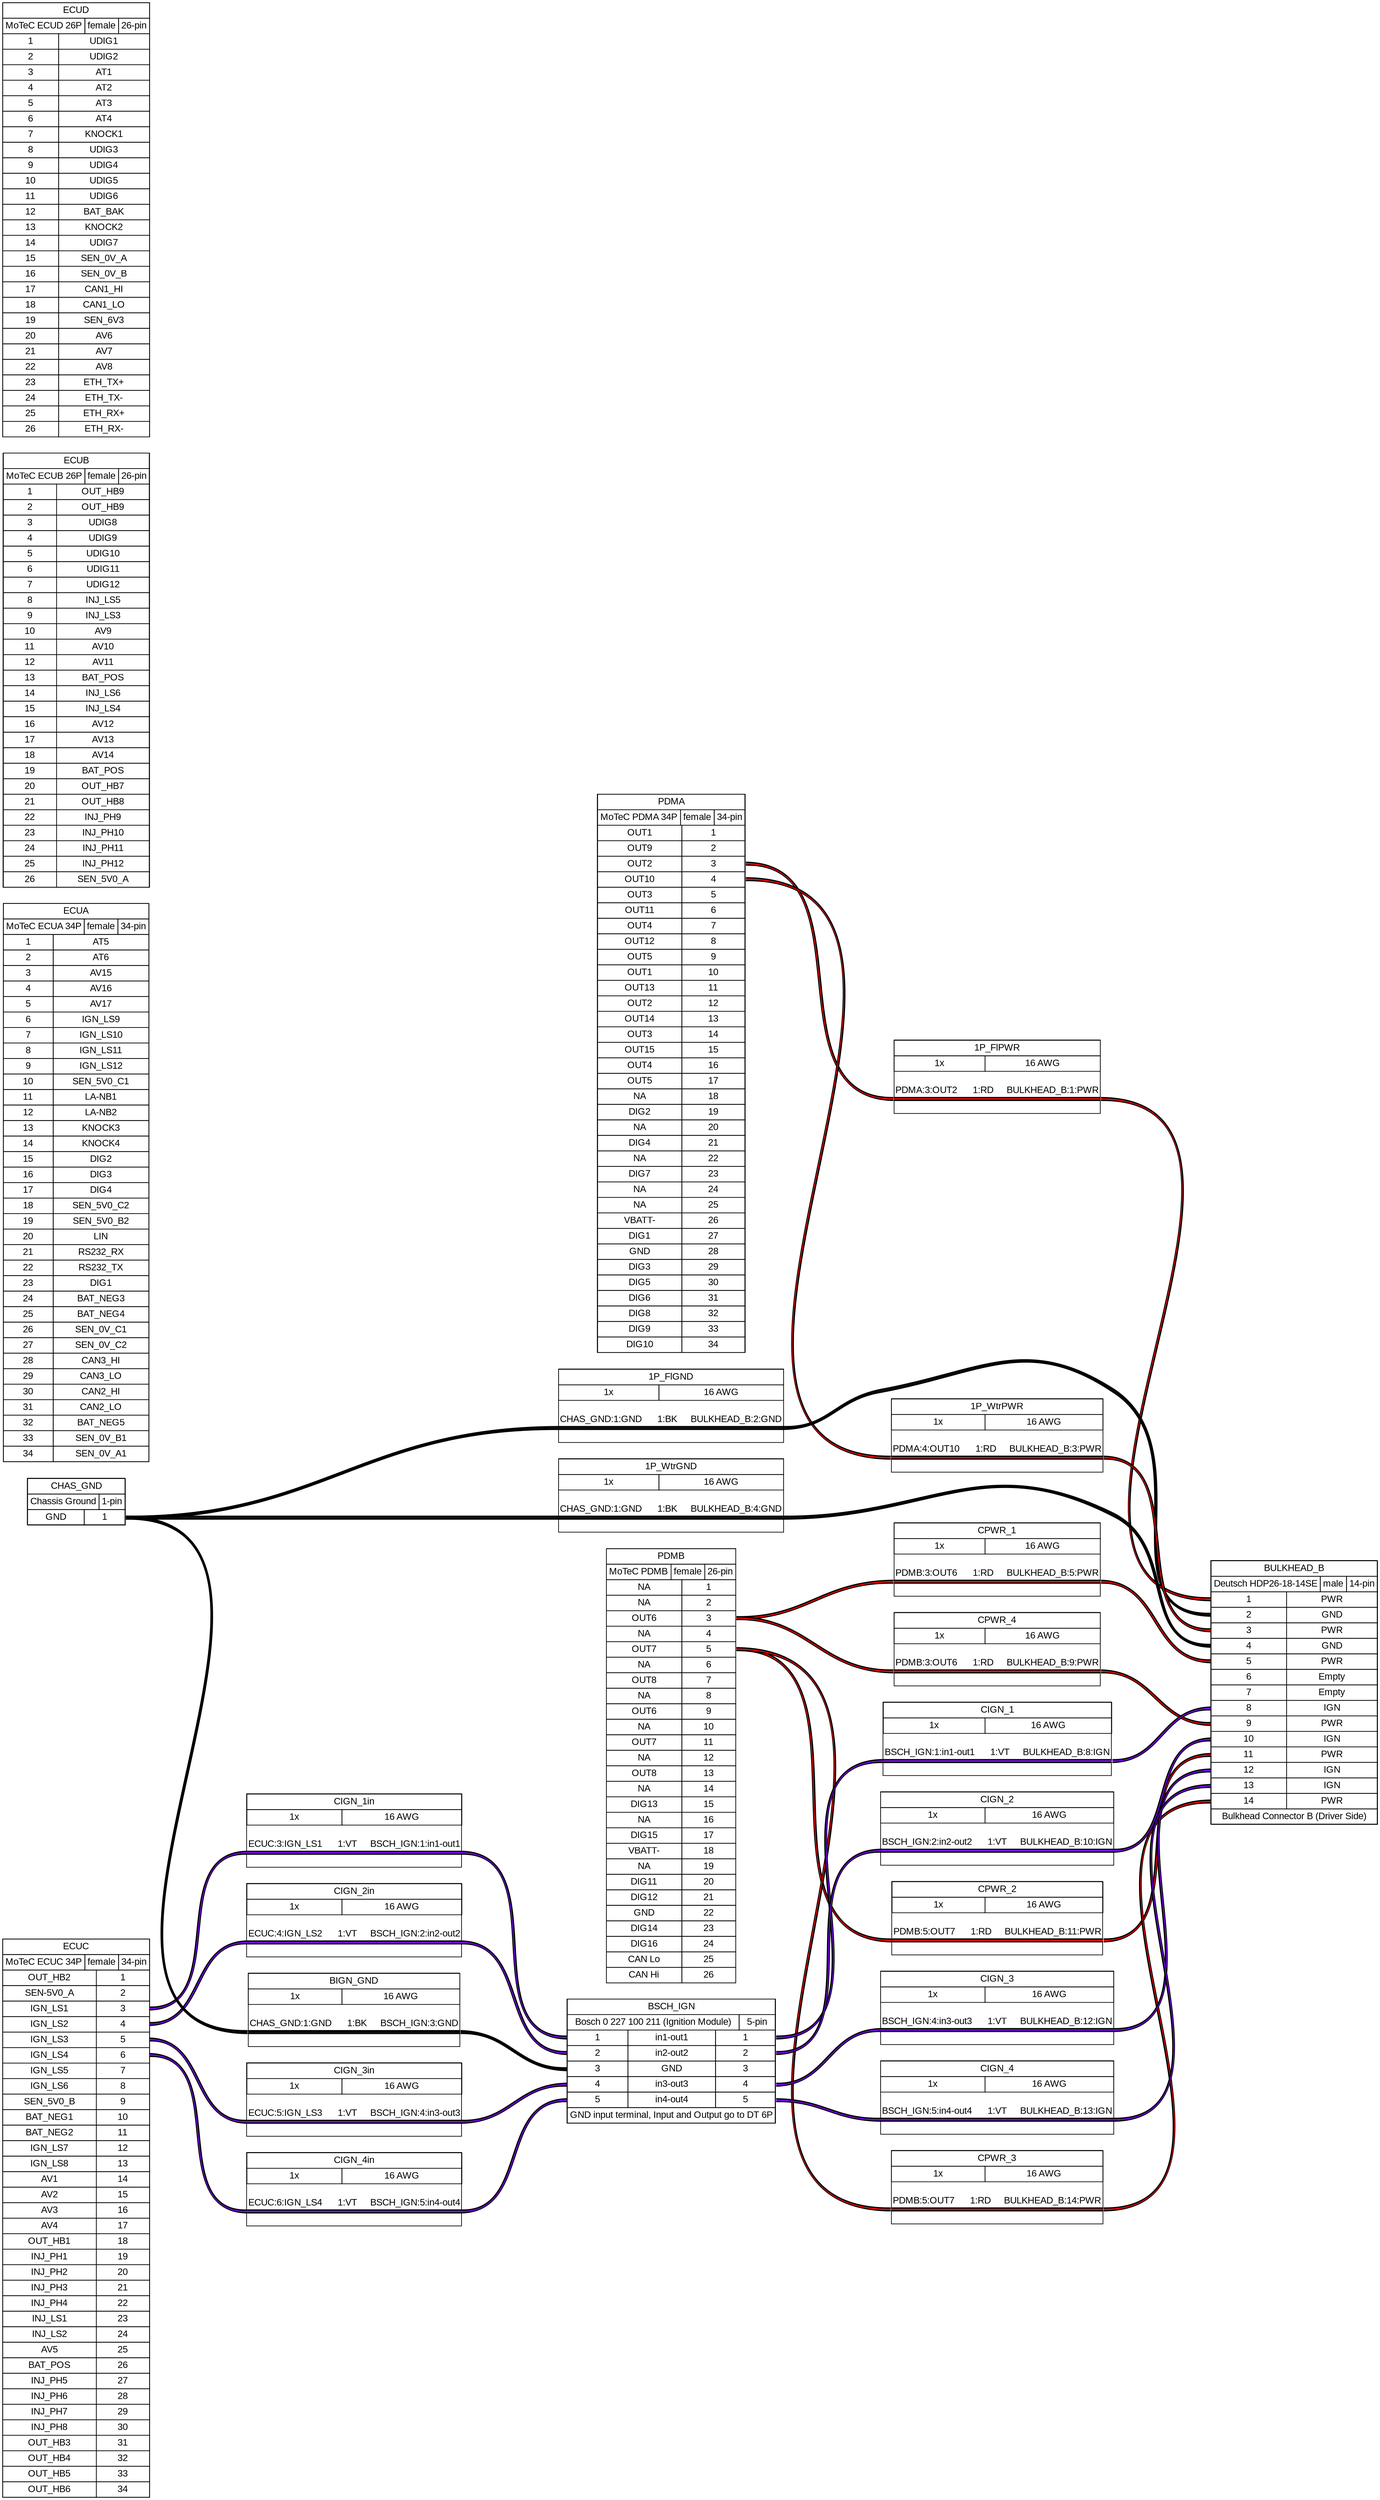 graph {
// Graph generated by WireViz 0.3.1
// https://github.com/formatc1702/WireViz
	graph [bgcolor="#FFFFFF" fontname=arial nodesep=0.33 rankdir=LR ranksep=2]
	node [fillcolor="#FFFFFF" fontname=arial height=0 margin=0 shape=none style=filled width=0]
	edge [fontname=arial style=bold]
	BULKHEAD_B [label=<
<table border="0" cellspacing="0" cellpadding="0">
 <tr><td>
  <table border="0" cellspacing="0" cellpadding="3" cellborder="1"><tr>
   <td balign="left">BULKHEAD_B</td>
  </tr></table>
 </td></tr>
 <tr><td>
  <table border="0" cellspacing="0" cellpadding="3" cellborder="1"><tr>
   <td balign="left">Deutsch HDP26-18-14SE</td>
   <td balign="left">male</td>
   <td balign="left">14-pin</td>
  </tr></table>
 </td></tr>
 <tr><td>
  <table border="0" cellspacing="0" cellpadding="3" cellborder="1">
   <tr>
    <td port="p1l">1</td>
    <td>PWR</td>
   </tr>
   <tr>
    <td port="p2l">2</td>
    <td>GND</td>
   </tr>
   <tr>
    <td port="p3l">3</td>
    <td>PWR</td>
   </tr>
   <tr>
    <td port="p4l">4</td>
    <td>GND</td>
   </tr>
   <tr>
    <td port="p5l">5</td>
    <td>PWR</td>
   </tr>
   <tr>
    <td port="p6l">6</td>
    <td>Empty</td>
   </tr>
   <tr>
    <td port="p7l">7</td>
    <td>Empty</td>
   </tr>
   <tr>
    <td port="p8l">8</td>
    <td>IGN</td>
   </tr>
   <tr>
    <td port="p9l">9</td>
    <td>PWR</td>
   </tr>
   <tr>
    <td port="p10l">10</td>
    <td>IGN</td>
   </tr>
   <tr>
    <td port="p11l">11</td>
    <td>PWR</td>
   </tr>
   <tr>
    <td port="p12l">12</td>
    <td>IGN</td>
   </tr>
   <tr>
    <td port="p13l">13</td>
    <td>IGN</td>
   </tr>
   <tr>
    <td port="p14l">14</td>
    <td>PWR</td>
   </tr>
  </table>
 </td></tr>
 <tr><td>
  <table border="0" cellspacing="0" cellpadding="3" cellborder="1"><tr>
   <td balign="left">Bulkhead Connector B (Driver Side)</td>
  </tr></table>
 </td></tr>
</table>
> fillcolor="#FFFFFF" shape=box style=filled]
	ECUA [label=<
<table border="0" cellspacing="0" cellpadding="0">
 <tr><td>
  <table border="0" cellspacing="0" cellpadding="3" cellborder="1"><tr>
   <td balign="left">ECUA</td>
  </tr></table>
 </td></tr>
 <tr><td>
  <table border="0" cellspacing="0" cellpadding="3" cellborder="1"><tr>
   <td balign="left">MoTeC ECUA 34P</td>
   <td balign="left">female</td>
   <td balign="left">34-pin</td>
  </tr></table>
 </td></tr>
 <tr><td>
  <table border="0" cellspacing="0" cellpadding="3" cellborder="1">
   <tr>
    <td port="p1l">1</td>
    <td>AT5</td>
   </tr>
   <tr>
    <td port="p2l">2</td>
    <td>AT6</td>
   </tr>
   <tr>
    <td port="p3l">3</td>
    <td>AV15</td>
   </tr>
   <tr>
    <td port="p4l">4</td>
    <td>AV16</td>
   </tr>
   <tr>
    <td port="p5l">5</td>
    <td>AV17</td>
   </tr>
   <tr>
    <td port="p6l">6</td>
    <td>IGN_LS9</td>
   </tr>
   <tr>
    <td port="p7l">7</td>
    <td>IGN_LS10</td>
   </tr>
   <tr>
    <td port="p8l">8</td>
    <td>IGN_LS11</td>
   </tr>
   <tr>
    <td port="p9l">9</td>
    <td>IGN_LS12</td>
   </tr>
   <tr>
    <td port="p10l">10</td>
    <td>SEN_5V0_C1</td>
   </tr>
   <tr>
    <td port="p11l">11</td>
    <td>LA-NB1</td>
   </tr>
   <tr>
    <td port="p12l">12</td>
    <td>LA-NB2</td>
   </tr>
   <tr>
    <td port="p13l">13</td>
    <td>KNOCK3</td>
   </tr>
   <tr>
    <td port="p14l">14</td>
    <td>KNOCK4</td>
   </tr>
   <tr>
    <td port="p15l">15</td>
    <td>DIG2</td>
   </tr>
   <tr>
    <td port="p16l">16</td>
    <td>DIG3</td>
   </tr>
   <tr>
    <td port="p17l">17</td>
    <td>DIG4</td>
   </tr>
   <tr>
    <td port="p18l">18</td>
    <td>SEN_5V0_C2</td>
   </tr>
   <tr>
    <td port="p19l">19</td>
    <td>SEN_5V0_B2</td>
   </tr>
   <tr>
    <td port="p20l">20</td>
    <td>LIN</td>
   </tr>
   <tr>
    <td port="p21l">21</td>
    <td>RS232_RX</td>
   </tr>
   <tr>
    <td port="p22l">22</td>
    <td>RS232_TX</td>
   </tr>
   <tr>
    <td port="p23l">23</td>
    <td>DIG1</td>
   </tr>
   <tr>
    <td port="p24l">24</td>
    <td>BAT_NEG3</td>
   </tr>
   <tr>
    <td port="p25l">25</td>
    <td>BAT_NEG4</td>
   </tr>
   <tr>
    <td port="p26l">26</td>
    <td>SEN_0V_C1</td>
   </tr>
   <tr>
    <td port="p27l">27</td>
    <td>SEN_0V_C2</td>
   </tr>
   <tr>
    <td port="p28l">28</td>
    <td>CAN3_HI</td>
   </tr>
   <tr>
    <td port="p29l">29</td>
    <td>CAN3_LO</td>
   </tr>
   <tr>
    <td port="p30l">30</td>
    <td>CAN2_HI</td>
   </tr>
   <tr>
    <td port="p31l">31</td>
    <td>CAN2_LO</td>
   </tr>
   <tr>
    <td port="p32l">32</td>
    <td>BAT_NEG5</td>
   </tr>
   <tr>
    <td port="p33l">33</td>
    <td>SEN_0V_B1</td>
   </tr>
   <tr>
    <td port="p34l">34</td>
    <td>SEN_0V_A1</td>
   </tr>
  </table>
 </td></tr>
</table>
> fillcolor="#FFFFFF" shape=box style=filled]
	ECUB [label=<
<table border="0" cellspacing="0" cellpadding="0">
 <tr><td>
  <table border="0" cellspacing="0" cellpadding="3" cellborder="1"><tr>
   <td balign="left">ECUB</td>
  </tr></table>
 </td></tr>
 <tr><td>
  <table border="0" cellspacing="0" cellpadding="3" cellborder="1"><tr>
   <td balign="left">MoTeC ECUB 26P</td>
   <td balign="left">female</td>
   <td balign="left">26-pin</td>
  </tr></table>
 </td></tr>
 <tr><td>
  <table border="0" cellspacing="0" cellpadding="3" cellborder="1">
   <tr>
    <td port="p1l">1</td>
    <td>OUT_HB9</td>
   </tr>
   <tr>
    <td port="p2l">2</td>
    <td>OUT_HB9</td>
   </tr>
   <tr>
    <td port="p3l">3</td>
    <td>UDIG8</td>
   </tr>
   <tr>
    <td port="p4l">4</td>
    <td>UDIG9</td>
   </tr>
   <tr>
    <td port="p5l">5</td>
    <td>UDIG10</td>
   </tr>
   <tr>
    <td port="p6l">6</td>
    <td>UDIG11</td>
   </tr>
   <tr>
    <td port="p7l">7</td>
    <td>UDIG12</td>
   </tr>
   <tr>
    <td port="p8l">8</td>
    <td>INJ_LS5</td>
   </tr>
   <tr>
    <td port="p9l">9</td>
    <td>INJ_LS3</td>
   </tr>
   <tr>
    <td port="p10l">10</td>
    <td>AV9</td>
   </tr>
   <tr>
    <td port="p11l">11</td>
    <td>AV10</td>
   </tr>
   <tr>
    <td port="p12l">12</td>
    <td>AV11</td>
   </tr>
   <tr>
    <td port="p13l">13</td>
    <td>BAT_POS</td>
   </tr>
   <tr>
    <td port="p14l">14</td>
    <td>INJ_LS6</td>
   </tr>
   <tr>
    <td port="p15l">15</td>
    <td>INJ_LS4</td>
   </tr>
   <tr>
    <td port="p16l">16</td>
    <td>AV12</td>
   </tr>
   <tr>
    <td port="p17l">17</td>
    <td>AV13</td>
   </tr>
   <tr>
    <td port="p18l">18</td>
    <td>AV14</td>
   </tr>
   <tr>
    <td port="p19l">19</td>
    <td>BAT_POS</td>
   </tr>
   <tr>
    <td port="p20l">20</td>
    <td>OUT_HB7</td>
   </tr>
   <tr>
    <td port="p21l">21</td>
    <td>OUT_HB8</td>
   </tr>
   <tr>
    <td port="p22l">22</td>
    <td>INJ_PH9</td>
   </tr>
   <tr>
    <td port="p23l">23</td>
    <td>INJ_PH10</td>
   </tr>
   <tr>
    <td port="p24l">24</td>
    <td>INJ_PH11</td>
   </tr>
   <tr>
    <td port="p25l">25</td>
    <td>INJ_PH12</td>
   </tr>
   <tr>
    <td port="p26l">26</td>
    <td>SEN_5V0_A</td>
   </tr>
  </table>
 </td></tr>
</table>
> fillcolor="#FFFFFF" shape=box style=filled]
	ECUC [label=<
<table border="0" cellspacing="0" cellpadding="0">
 <tr><td>
  <table border="0" cellspacing="0" cellpadding="3" cellborder="1"><tr>
   <td balign="left">ECUC</td>
  </tr></table>
 </td></tr>
 <tr><td>
  <table border="0" cellspacing="0" cellpadding="3" cellborder="1"><tr>
   <td balign="left">MoTeC ECUC 34P</td>
   <td balign="left">female</td>
   <td balign="left">34-pin</td>
  </tr></table>
 </td></tr>
 <tr><td>
  <table border="0" cellspacing="0" cellpadding="3" cellborder="1">
   <tr>
    <td>OUT_HB2</td>
    <td port="p1r">1</td>
   </tr>
   <tr>
    <td>SEN-5V0_A</td>
    <td port="p2r">2</td>
   </tr>
   <tr>
    <td>IGN_LS1</td>
    <td port="p3r">3</td>
   </tr>
   <tr>
    <td>IGN_LS2</td>
    <td port="p4r">4</td>
   </tr>
   <tr>
    <td>IGN_LS3</td>
    <td port="p5r">5</td>
   </tr>
   <tr>
    <td>IGN_LS4</td>
    <td port="p6r">6</td>
   </tr>
   <tr>
    <td>IGN_LS5</td>
    <td port="p7r">7</td>
   </tr>
   <tr>
    <td>IGN_LS6</td>
    <td port="p8r">8</td>
   </tr>
   <tr>
    <td>SEN_5V0_B</td>
    <td port="p9r">9</td>
   </tr>
   <tr>
    <td>BAT_NEG1</td>
    <td port="p10r">10</td>
   </tr>
   <tr>
    <td>BAT_NEG2</td>
    <td port="p11r">11</td>
   </tr>
   <tr>
    <td>IGN_LS7</td>
    <td port="p12r">12</td>
   </tr>
   <tr>
    <td>IGN_LS8</td>
    <td port="p13r">13</td>
   </tr>
   <tr>
    <td>AV1</td>
    <td port="p14r">14</td>
   </tr>
   <tr>
    <td>AV2</td>
    <td port="p15r">15</td>
   </tr>
   <tr>
    <td>AV3</td>
    <td port="p16r">16</td>
   </tr>
   <tr>
    <td>AV4</td>
    <td port="p17r">17</td>
   </tr>
   <tr>
    <td>OUT_HB1</td>
    <td port="p18r">18</td>
   </tr>
   <tr>
    <td>INJ_PH1</td>
    <td port="p19r">19</td>
   </tr>
   <tr>
    <td>INJ_PH2</td>
    <td port="p20r">20</td>
   </tr>
   <tr>
    <td>INJ_PH3</td>
    <td port="p21r">21</td>
   </tr>
   <tr>
    <td>INJ_PH4</td>
    <td port="p22r">22</td>
   </tr>
   <tr>
    <td>INJ_LS1</td>
    <td port="p23r">23</td>
   </tr>
   <tr>
    <td>INJ_LS2</td>
    <td port="p24r">24</td>
   </tr>
   <tr>
    <td>AV5</td>
    <td port="p25r">25</td>
   </tr>
   <tr>
    <td>BAT_POS</td>
    <td port="p26r">26</td>
   </tr>
   <tr>
    <td>INJ_PH5</td>
    <td port="p27r">27</td>
   </tr>
   <tr>
    <td>INJ_PH6</td>
    <td port="p28r">28</td>
   </tr>
   <tr>
    <td>INJ_PH7</td>
    <td port="p29r">29</td>
   </tr>
   <tr>
    <td>INJ_PH8</td>
    <td port="p30r">30</td>
   </tr>
   <tr>
    <td>OUT_HB3</td>
    <td port="p31r">31</td>
   </tr>
   <tr>
    <td>OUT_HB4</td>
    <td port="p32r">32</td>
   </tr>
   <tr>
    <td>OUT_HB5</td>
    <td port="p33r">33</td>
   </tr>
   <tr>
    <td>OUT_HB6</td>
    <td port="p34r">34</td>
   </tr>
  </table>
 </td></tr>
</table>
> fillcolor="#FFFFFF" shape=box style=filled]
	ECUD [label=<
<table border="0" cellspacing="0" cellpadding="0">
 <tr><td>
  <table border="0" cellspacing="0" cellpadding="3" cellborder="1"><tr>
   <td balign="left">ECUD</td>
  </tr></table>
 </td></tr>
 <tr><td>
  <table border="0" cellspacing="0" cellpadding="3" cellborder="1"><tr>
   <td balign="left">MoTeC ECUD 26P</td>
   <td balign="left">female</td>
   <td balign="left">26-pin</td>
  </tr></table>
 </td></tr>
 <tr><td>
  <table border="0" cellspacing="0" cellpadding="3" cellborder="1">
   <tr>
    <td port="p1l">1</td>
    <td>UDIG1</td>
   </tr>
   <tr>
    <td port="p2l">2</td>
    <td>UDIG2</td>
   </tr>
   <tr>
    <td port="p3l">3</td>
    <td>AT1</td>
   </tr>
   <tr>
    <td port="p4l">4</td>
    <td>AT2</td>
   </tr>
   <tr>
    <td port="p5l">5</td>
    <td>AT3</td>
   </tr>
   <tr>
    <td port="p6l">6</td>
    <td>AT4</td>
   </tr>
   <tr>
    <td port="p7l">7</td>
    <td>KNOCK1</td>
   </tr>
   <tr>
    <td port="p8l">8</td>
    <td>UDIG3</td>
   </tr>
   <tr>
    <td port="p9l">9</td>
    <td>UDIG4</td>
   </tr>
   <tr>
    <td port="p10l">10</td>
    <td>UDIG5</td>
   </tr>
   <tr>
    <td port="p11l">11</td>
    <td>UDIG6</td>
   </tr>
   <tr>
    <td port="p12l">12</td>
    <td>BAT_BAK</td>
   </tr>
   <tr>
    <td port="p13l">13</td>
    <td>KNOCK2</td>
   </tr>
   <tr>
    <td port="p14l">14</td>
    <td>UDIG7</td>
   </tr>
   <tr>
    <td port="p15l">15</td>
    <td>SEN_0V_A</td>
   </tr>
   <tr>
    <td port="p16l">16</td>
    <td>SEN_0V_B</td>
   </tr>
   <tr>
    <td port="p17l">17</td>
    <td>CAN1_HI</td>
   </tr>
   <tr>
    <td port="p18l">18</td>
    <td>CAN1_LO</td>
   </tr>
   <tr>
    <td port="p19l">19</td>
    <td>SEN_6V3</td>
   </tr>
   <tr>
    <td port="p20l">20</td>
    <td>AV6</td>
   </tr>
   <tr>
    <td port="p21l">21</td>
    <td>AV7</td>
   </tr>
   <tr>
    <td port="p22l">22</td>
    <td>AV8</td>
   </tr>
   <tr>
    <td port="p23l">23</td>
    <td>ETH_TX+</td>
   </tr>
   <tr>
    <td port="p24l">24</td>
    <td>ETH_TX-</td>
   </tr>
   <tr>
    <td port="p25l">25</td>
    <td>ETH_RX+</td>
   </tr>
   <tr>
    <td port="p26l">26</td>
    <td>ETH_RX-</td>
   </tr>
  </table>
 </td></tr>
</table>
> fillcolor="#FFFFFF" shape=box style=filled]
	PDMA [label=<
<table border="0" cellspacing="0" cellpadding="0">
 <tr><td>
  <table border="0" cellspacing="0" cellpadding="3" cellborder="1"><tr>
   <td balign="left">PDMA</td>
  </tr></table>
 </td></tr>
 <tr><td>
  <table border="0" cellspacing="0" cellpadding="3" cellborder="1"><tr>
   <td balign="left">MoTeC PDMA 34P</td>
   <td balign="left">female</td>
   <td balign="left">34-pin</td>
  </tr></table>
 </td></tr>
 <tr><td>
  <table border="0" cellspacing="0" cellpadding="3" cellborder="1">
   <tr>
    <td>OUT1</td>
    <td port="p1r">1</td>
   </tr>
   <tr>
    <td>OUT9</td>
    <td port="p2r">2</td>
   </tr>
   <tr>
    <td>OUT2</td>
    <td port="p3r">3</td>
   </tr>
   <tr>
    <td>OUT10</td>
    <td port="p4r">4</td>
   </tr>
   <tr>
    <td>OUT3</td>
    <td port="p5r">5</td>
   </tr>
   <tr>
    <td>OUT11</td>
    <td port="p6r">6</td>
   </tr>
   <tr>
    <td>OUT4</td>
    <td port="p7r">7</td>
   </tr>
   <tr>
    <td>OUT12</td>
    <td port="p8r">8</td>
   </tr>
   <tr>
    <td>OUT5</td>
    <td port="p9r">9</td>
   </tr>
   <tr>
    <td>OUT1</td>
    <td port="p10r">10</td>
   </tr>
   <tr>
    <td>OUT13</td>
    <td port="p11r">11</td>
   </tr>
   <tr>
    <td>OUT2</td>
    <td port="p12r">12</td>
   </tr>
   <tr>
    <td>OUT14</td>
    <td port="p13r">13</td>
   </tr>
   <tr>
    <td>OUT3</td>
    <td port="p14r">14</td>
   </tr>
   <tr>
    <td>OUT15</td>
    <td port="p15r">15</td>
   </tr>
   <tr>
    <td>OUT4</td>
    <td port="p16r">16</td>
   </tr>
   <tr>
    <td>OUT5</td>
    <td port="p17r">17</td>
   </tr>
   <tr>
    <td>NA</td>
    <td port="p18r">18</td>
   </tr>
   <tr>
    <td>DIG2</td>
    <td port="p19r">19</td>
   </tr>
   <tr>
    <td>NA</td>
    <td port="p20r">20</td>
   </tr>
   <tr>
    <td>DIG4</td>
    <td port="p21r">21</td>
   </tr>
   <tr>
    <td>NA</td>
    <td port="p22r">22</td>
   </tr>
   <tr>
    <td>DIG7</td>
    <td port="p23r">23</td>
   </tr>
   <tr>
    <td>NA</td>
    <td port="p24r">24</td>
   </tr>
   <tr>
    <td>NA</td>
    <td port="p25r">25</td>
   </tr>
   <tr>
    <td>VBATT-</td>
    <td port="p26r">26</td>
   </tr>
   <tr>
    <td>DIG1</td>
    <td port="p27r">27</td>
   </tr>
   <tr>
    <td>GND</td>
    <td port="p28r">28</td>
   </tr>
   <tr>
    <td>DIG3</td>
    <td port="p29r">29</td>
   </tr>
   <tr>
    <td>DIG5</td>
    <td port="p30r">30</td>
   </tr>
   <tr>
    <td>DIG6</td>
    <td port="p31r">31</td>
   </tr>
   <tr>
    <td>DIG8</td>
    <td port="p32r">32</td>
   </tr>
   <tr>
    <td>DIG9</td>
    <td port="p33r">33</td>
   </tr>
   <tr>
    <td>DIG10</td>
    <td port="p34r">34</td>
   </tr>
  </table>
 </td></tr>
</table>
> fillcolor="#FFFFFF" shape=box style=filled]
	PDMB [label=<
<table border="0" cellspacing="0" cellpadding="0">
 <tr><td>
  <table border="0" cellspacing="0" cellpadding="3" cellborder="1"><tr>
   <td balign="left">PDMB</td>
  </tr></table>
 </td></tr>
 <tr><td>
  <table border="0" cellspacing="0" cellpadding="3" cellborder="1"><tr>
   <td balign="left">MoTeC PDMB</td>
   <td balign="left">female</td>
   <td balign="left">26-pin</td>
  </tr></table>
 </td></tr>
 <tr><td>
  <table border="0" cellspacing="0" cellpadding="3" cellborder="1">
   <tr>
    <td>NA</td>
    <td port="p1r">1</td>
   </tr>
   <tr>
    <td>NA</td>
    <td port="p2r">2</td>
   </tr>
   <tr>
    <td>OUT6</td>
    <td port="p3r">3</td>
   </tr>
   <tr>
    <td>NA</td>
    <td port="p4r">4</td>
   </tr>
   <tr>
    <td>OUT7</td>
    <td port="p5r">5</td>
   </tr>
   <tr>
    <td>NA</td>
    <td port="p6r">6</td>
   </tr>
   <tr>
    <td>OUT8</td>
    <td port="p7r">7</td>
   </tr>
   <tr>
    <td>NA</td>
    <td port="p8r">8</td>
   </tr>
   <tr>
    <td>OUT6</td>
    <td port="p9r">9</td>
   </tr>
   <tr>
    <td>NA</td>
    <td port="p10r">10</td>
   </tr>
   <tr>
    <td>OUT7</td>
    <td port="p11r">11</td>
   </tr>
   <tr>
    <td>NA</td>
    <td port="p12r">12</td>
   </tr>
   <tr>
    <td>OUT8</td>
    <td port="p13r">13</td>
   </tr>
   <tr>
    <td>NA</td>
    <td port="p14r">14</td>
   </tr>
   <tr>
    <td>DIG13</td>
    <td port="p15r">15</td>
   </tr>
   <tr>
    <td>NA</td>
    <td port="p16r">16</td>
   </tr>
   <tr>
    <td>DIG15</td>
    <td port="p17r">17</td>
   </tr>
   <tr>
    <td>VBATT-</td>
    <td port="p18r">18</td>
   </tr>
   <tr>
    <td>NA</td>
    <td port="p19r">19</td>
   </tr>
   <tr>
    <td>DIG11</td>
    <td port="p20r">20</td>
   </tr>
   <tr>
    <td>DIG12</td>
    <td port="p21r">21</td>
   </tr>
   <tr>
    <td>GND</td>
    <td port="p22r">22</td>
   </tr>
   <tr>
    <td>DIG14</td>
    <td port="p23r">23</td>
   </tr>
   <tr>
    <td>DIG16</td>
    <td port="p24r">24</td>
   </tr>
   <tr>
    <td>CAN Lo</td>
    <td port="p25r">25</td>
   </tr>
   <tr>
    <td>CAN Hi</td>
    <td port="p26r">26</td>
   </tr>
  </table>
 </td></tr>
</table>
> fillcolor="#FFFFFF" shape=box style=filled]
	CHAS_GND [label=<
<table border="0" cellspacing="0" cellpadding="0">
 <tr><td>
  <table border="0" cellspacing="0" cellpadding="3" cellborder="1"><tr>
   <td balign="left">CHAS_GND</td>
  </tr></table>
 </td></tr>
 <tr><td>
  <table border="0" cellspacing="0" cellpadding="3" cellborder="1"><tr>
   <td balign="left">Chassis Ground</td>
   <td balign="left">1-pin</td>
  </tr></table>
 </td></tr>
 <tr><td>
  <table border="0" cellspacing="0" cellpadding="3" cellborder="1">
   <tr>
    <td>GND</td>
    <td port="p1r">1</td>
   </tr>
  </table>
 </td></tr>
</table>
> fillcolor="#FFFFFF" shape=box style=filled]
	BSCH_IGN [label=<
<table border="0" cellspacing="0" cellpadding="0">
 <tr><td>
  <table border="0" cellspacing="0" cellpadding="3" cellborder="1"><tr>
   <td balign="left">BSCH_IGN</td>
  </tr></table>
 </td></tr>
 <tr><td>
  <table border="0" cellspacing="0" cellpadding="3" cellborder="1"><tr>
   <td balign="left">Bosch 0 227 100 211 (Ignition Module)</td>
   <td balign="left">5-pin</td>
  </tr></table>
 </td></tr>
 <tr><td>
  <table border="0" cellspacing="0" cellpadding="3" cellborder="1">
   <tr>
    <td port="p1l">1</td>
    <td>in1-out1</td>
    <td port="p1r">1</td>
   </tr>
   <tr>
    <td port="p2l">2</td>
    <td>in2-out2</td>
    <td port="p2r">2</td>
   </tr>
   <tr>
    <td port="p3l">3</td>
    <td>GND</td>
    <td port="p3r">3</td>
   </tr>
   <tr>
    <td port="p4l">4</td>
    <td>in3-out3</td>
    <td port="p4r">4</td>
   </tr>
   <tr>
    <td port="p5l">5</td>
    <td>in4-out4</td>
    <td port="p5r">5</td>
   </tr>
  </table>
 </td></tr>
 <tr><td>
  <table border="0" cellspacing="0" cellpadding="3" cellborder="1"><tr>
   <td balign="left">GND input terminal, Input and Output go to DT 6P</td>
  </tr></table>
 </td></tr>
</table>
> fillcolor="#FFFFFF" shape=box style=filled]
	edge [color="#000000:#000000:#000000"]
	CHAS_GND:p1r:e -- BIGN_GND:w1:w
	BIGN_GND:w1:e -- BSCH_IGN:p3l:w
	BIGN_GND [label=<
<table border="0" cellspacing="0" cellpadding="0">
 <tr><td>
  <table border="0" cellspacing="0" cellpadding="3" cellborder="1"><tr>
   <td balign="left">BIGN_GND</td>
  </tr></table>
 </td></tr>
 <tr><td>
  <table border="0" cellspacing="0" cellpadding="3" cellborder="1"><tr>
   <td balign="left">1x</td>
   <td balign="left">16 AWG</td>
  </tr></table>
 </td></tr>
 <tr><td>
  <table border="0" cellspacing="0" cellborder="0">
   <tr><td>&nbsp;</td></tr>
   <tr>
    <td>CHAS_GND:1:GND</td>
    <td>
     1:BK
    </td>
    <td>BSCH_IGN:3:GND</td>
   </tr>
   <tr>
    <td colspan="3" border="0" cellspacing="0" cellpadding="0" port="w1" height="6">
     <table cellspacing="0" cellborder="0" border="0">
      <tr><td colspan="3" cellpadding="0" height="2" bgcolor="#000000" border="0"></td></tr>
      <tr><td colspan="3" cellpadding="0" height="2" bgcolor="#000000" border="0"></td></tr>
      <tr><td colspan="3" cellpadding="0" height="2" bgcolor="#000000" border="0"></td></tr>
     </table>
    </td>
   </tr>
   <tr><td>&nbsp;</td></tr>
  </table>
 </td></tr>
</table>
> fillcolor="#FFFFFF" shape=box style=filled]
	edge [color="#000000:#ff0000:#000000"]
	PDMB:p3r:e -- CPWR_1:w1:w
	CPWR_1:w1:e -- BULKHEAD_B:p5l:w
	CPWR_1 [label=<
<table border="0" cellspacing="0" cellpadding="0">
 <tr><td>
  <table border="0" cellspacing="0" cellpadding="3" cellborder="1"><tr>
   <td balign="left">CPWR_1</td>
  </tr></table>
 </td></tr>
 <tr><td>
  <table border="0" cellspacing="0" cellpadding="3" cellborder="1"><tr>
   <td balign="left">1x</td>
   <td balign="left">16 AWG</td>
  </tr></table>
 </td></tr>
 <tr><td>
  <table border="0" cellspacing="0" cellborder="0">
   <tr><td>&nbsp;</td></tr>
   <tr>
    <td>PDMB:3:OUT6</td>
    <td>
     1:RD
    </td>
    <td>BULKHEAD_B:5:PWR</td>
   </tr>
   <tr>
    <td colspan="3" border="0" cellspacing="0" cellpadding="0" port="w1" height="6">
     <table cellspacing="0" cellborder="0" border="0">
      <tr><td colspan="3" cellpadding="0" height="2" bgcolor="#000000" border="0"></td></tr>
      <tr><td colspan="3" cellpadding="0" height="2" bgcolor="#ff0000" border="0"></td></tr>
      <tr><td colspan="3" cellpadding="0" height="2" bgcolor="#000000" border="0"></td></tr>
     </table>
    </td>
   </tr>
   <tr><td>&nbsp;</td></tr>
  </table>
 </td></tr>
</table>
> fillcolor="#FFFFFF" shape=box style=filled]
	edge [color="#000000:#ff0000:#000000"]
	PDMB:p5r:e -- CPWR_2:w1:w
	CPWR_2:w1:e -- BULKHEAD_B:p11l:w
	CPWR_2 [label=<
<table border="0" cellspacing="0" cellpadding="0">
 <tr><td>
  <table border="0" cellspacing="0" cellpadding="3" cellborder="1"><tr>
   <td balign="left">CPWR_2</td>
  </tr></table>
 </td></tr>
 <tr><td>
  <table border="0" cellspacing="0" cellpadding="3" cellborder="1"><tr>
   <td balign="left">1x</td>
   <td balign="left">16 AWG</td>
  </tr></table>
 </td></tr>
 <tr><td>
  <table border="0" cellspacing="0" cellborder="0">
   <tr><td>&nbsp;</td></tr>
   <tr>
    <td>PDMB:5:OUT7</td>
    <td>
     1:RD
    </td>
    <td>BULKHEAD_B:11:PWR</td>
   </tr>
   <tr>
    <td colspan="3" border="0" cellspacing="0" cellpadding="0" port="w1" height="6">
     <table cellspacing="0" cellborder="0" border="0">
      <tr><td colspan="3" cellpadding="0" height="2" bgcolor="#000000" border="0"></td></tr>
      <tr><td colspan="3" cellpadding="0" height="2" bgcolor="#ff0000" border="0"></td></tr>
      <tr><td colspan="3" cellpadding="0" height="2" bgcolor="#000000" border="0"></td></tr>
     </table>
    </td>
   </tr>
   <tr><td>&nbsp;</td></tr>
  </table>
 </td></tr>
</table>
> fillcolor="#FFFFFF" shape=box style=filled]
	edge [color="#000000:#ff0000:#000000"]
	PDMB:p5r:e -- CPWR_3:w1:w
	CPWR_3:w1:e -- BULKHEAD_B:p14l:w
	CPWR_3 [label=<
<table border="0" cellspacing="0" cellpadding="0">
 <tr><td>
  <table border="0" cellspacing="0" cellpadding="3" cellborder="1"><tr>
   <td balign="left">CPWR_3</td>
  </tr></table>
 </td></tr>
 <tr><td>
  <table border="0" cellspacing="0" cellpadding="3" cellborder="1"><tr>
   <td balign="left">1x</td>
   <td balign="left">16 AWG</td>
  </tr></table>
 </td></tr>
 <tr><td>
  <table border="0" cellspacing="0" cellborder="0">
   <tr><td>&nbsp;</td></tr>
   <tr>
    <td>PDMB:5:OUT7</td>
    <td>
     1:RD
    </td>
    <td>BULKHEAD_B:14:PWR</td>
   </tr>
   <tr>
    <td colspan="3" border="0" cellspacing="0" cellpadding="0" port="w1" height="6">
     <table cellspacing="0" cellborder="0" border="0">
      <tr><td colspan="3" cellpadding="0" height="2" bgcolor="#000000" border="0"></td></tr>
      <tr><td colspan="3" cellpadding="0" height="2" bgcolor="#ff0000" border="0"></td></tr>
      <tr><td colspan="3" cellpadding="0" height="2" bgcolor="#000000" border="0"></td></tr>
     </table>
    </td>
   </tr>
   <tr><td>&nbsp;</td></tr>
  </table>
 </td></tr>
</table>
> fillcolor="#FFFFFF" shape=box style=filled]
	edge [color="#000000:#ff0000:#000000"]
	PDMB:p3r:e -- CPWR_4:w1:w
	CPWR_4:w1:e -- BULKHEAD_B:p9l:w
	CPWR_4 [label=<
<table border="0" cellspacing="0" cellpadding="0">
 <tr><td>
  <table border="0" cellspacing="0" cellpadding="3" cellborder="1"><tr>
   <td balign="left">CPWR_4</td>
  </tr></table>
 </td></tr>
 <tr><td>
  <table border="0" cellspacing="0" cellpadding="3" cellborder="1"><tr>
   <td balign="left">1x</td>
   <td balign="left">16 AWG</td>
  </tr></table>
 </td></tr>
 <tr><td>
  <table border="0" cellspacing="0" cellborder="0">
   <tr><td>&nbsp;</td></tr>
   <tr>
    <td>PDMB:3:OUT6</td>
    <td>
     1:RD
    </td>
    <td>BULKHEAD_B:9:PWR</td>
   </tr>
   <tr>
    <td colspan="3" border="0" cellspacing="0" cellpadding="0" port="w1" height="6">
     <table cellspacing="0" cellborder="0" border="0">
      <tr><td colspan="3" cellpadding="0" height="2" bgcolor="#000000" border="0"></td></tr>
      <tr><td colspan="3" cellpadding="0" height="2" bgcolor="#ff0000" border="0"></td></tr>
      <tr><td colspan="3" cellpadding="0" height="2" bgcolor="#000000" border="0"></td></tr>
     </table>
    </td>
   </tr>
   <tr><td>&nbsp;</td></tr>
  </table>
 </td></tr>
</table>
> fillcolor="#FFFFFF" shape=box style=filled]
	edge [color="#000000:#8000ff:#000000"]
	BSCH_IGN:p1r:e -- CIGN_1:w1:w
	CIGN_1:w1:e -- BULKHEAD_B:p8l:w
	CIGN_1 [label=<
<table border="0" cellspacing="0" cellpadding="0">
 <tr><td>
  <table border="0" cellspacing="0" cellpadding="3" cellborder="1"><tr>
   <td balign="left">CIGN_1</td>
  </tr></table>
 </td></tr>
 <tr><td>
  <table border="0" cellspacing="0" cellpadding="3" cellborder="1"><tr>
   <td balign="left">1x</td>
   <td balign="left">16 AWG</td>
  </tr></table>
 </td></tr>
 <tr><td>
  <table border="0" cellspacing="0" cellborder="0">
   <tr><td>&nbsp;</td></tr>
   <tr>
    <td>BSCH_IGN:1:in1-out1</td>
    <td>
     1:VT
    </td>
    <td>BULKHEAD_B:8:IGN</td>
   </tr>
   <tr>
    <td colspan="3" border="0" cellspacing="0" cellpadding="0" port="w1" height="6">
     <table cellspacing="0" cellborder="0" border="0">
      <tr><td colspan="3" cellpadding="0" height="2" bgcolor="#000000" border="0"></td></tr>
      <tr><td colspan="3" cellpadding="0" height="2" bgcolor="#8000ff" border="0"></td></tr>
      <tr><td colspan="3" cellpadding="0" height="2" bgcolor="#000000" border="0"></td></tr>
     </table>
    </td>
   </tr>
   <tr><td>&nbsp;</td></tr>
  </table>
 </td></tr>
</table>
> fillcolor="#FFFFFF" shape=box style=filled]
	edge [color="#000000:#8000ff:#000000"]
	BSCH_IGN:p2r:e -- CIGN_2:w1:w
	CIGN_2:w1:e -- BULKHEAD_B:p10l:w
	CIGN_2 [label=<
<table border="0" cellspacing="0" cellpadding="0">
 <tr><td>
  <table border="0" cellspacing="0" cellpadding="3" cellborder="1"><tr>
   <td balign="left">CIGN_2</td>
  </tr></table>
 </td></tr>
 <tr><td>
  <table border="0" cellspacing="0" cellpadding="3" cellborder="1"><tr>
   <td balign="left">1x</td>
   <td balign="left">16 AWG</td>
  </tr></table>
 </td></tr>
 <tr><td>
  <table border="0" cellspacing="0" cellborder="0">
   <tr><td>&nbsp;</td></tr>
   <tr>
    <td>BSCH_IGN:2:in2-out2</td>
    <td>
     1:VT
    </td>
    <td>BULKHEAD_B:10:IGN</td>
   </tr>
   <tr>
    <td colspan="3" border="0" cellspacing="0" cellpadding="0" port="w1" height="6">
     <table cellspacing="0" cellborder="0" border="0">
      <tr><td colspan="3" cellpadding="0" height="2" bgcolor="#000000" border="0"></td></tr>
      <tr><td colspan="3" cellpadding="0" height="2" bgcolor="#8000ff" border="0"></td></tr>
      <tr><td colspan="3" cellpadding="0" height="2" bgcolor="#000000" border="0"></td></tr>
     </table>
    </td>
   </tr>
   <tr><td>&nbsp;</td></tr>
  </table>
 </td></tr>
</table>
> fillcolor="#FFFFFF" shape=box style=filled]
	edge [color="#000000:#8000ff:#000000"]
	BSCH_IGN:p4r:e -- CIGN_3:w1:w
	CIGN_3:w1:e -- BULKHEAD_B:p12l:w
	CIGN_3 [label=<
<table border="0" cellspacing="0" cellpadding="0">
 <tr><td>
  <table border="0" cellspacing="0" cellpadding="3" cellborder="1"><tr>
   <td balign="left">CIGN_3</td>
  </tr></table>
 </td></tr>
 <tr><td>
  <table border="0" cellspacing="0" cellpadding="3" cellborder="1"><tr>
   <td balign="left">1x</td>
   <td balign="left">16 AWG</td>
  </tr></table>
 </td></tr>
 <tr><td>
  <table border="0" cellspacing="0" cellborder="0">
   <tr><td>&nbsp;</td></tr>
   <tr>
    <td>BSCH_IGN:4:in3-out3</td>
    <td>
     1:VT
    </td>
    <td>BULKHEAD_B:12:IGN</td>
   </tr>
   <tr>
    <td colspan="3" border="0" cellspacing="0" cellpadding="0" port="w1" height="6">
     <table cellspacing="0" cellborder="0" border="0">
      <tr><td colspan="3" cellpadding="0" height="2" bgcolor="#000000" border="0"></td></tr>
      <tr><td colspan="3" cellpadding="0" height="2" bgcolor="#8000ff" border="0"></td></tr>
      <tr><td colspan="3" cellpadding="0" height="2" bgcolor="#000000" border="0"></td></tr>
     </table>
    </td>
   </tr>
   <tr><td>&nbsp;</td></tr>
  </table>
 </td></tr>
</table>
> fillcolor="#FFFFFF" shape=box style=filled]
	edge [color="#000000:#8000ff:#000000"]
	BSCH_IGN:p5r:e -- CIGN_4:w1:w
	CIGN_4:w1:e -- BULKHEAD_B:p13l:w
	CIGN_4 [label=<
<table border="0" cellspacing="0" cellpadding="0">
 <tr><td>
  <table border="0" cellspacing="0" cellpadding="3" cellborder="1"><tr>
   <td balign="left">CIGN_4</td>
  </tr></table>
 </td></tr>
 <tr><td>
  <table border="0" cellspacing="0" cellpadding="3" cellborder="1"><tr>
   <td balign="left">1x</td>
   <td balign="left">16 AWG</td>
  </tr></table>
 </td></tr>
 <tr><td>
  <table border="0" cellspacing="0" cellborder="0">
   <tr><td>&nbsp;</td></tr>
   <tr>
    <td>BSCH_IGN:5:in4-out4</td>
    <td>
     1:VT
    </td>
    <td>BULKHEAD_B:13:IGN</td>
   </tr>
   <tr>
    <td colspan="3" border="0" cellspacing="0" cellpadding="0" port="w1" height="6">
     <table cellspacing="0" cellborder="0" border="0">
      <tr><td colspan="3" cellpadding="0" height="2" bgcolor="#000000" border="0"></td></tr>
      <tr><td colspan="3" cellpadding="0" height="2" bgcolor="#8000ff" border="0"></td></tr>
      <tr><td colspan="3" cellpadding="0" height="2" bgcolor="#000000" border="0"></td></tr>
     </table>
    </td>
   </tr>
   <tr><td>&nbsp;</td></tr>
  </table>
 </td></tr>
</table>
> fillcolor="#FFFFFF" shape=box style=filled]
	edge [color="#000000:#8000ff:#000000"]
	ECUC:p3r:e -- CIGN_1in:w1:w
	CIGN_1in:w1:e -- BSCH_IGN:p1l:w
	CIGN_1in [label=<
<table border="0" cellspacing="0" cellpadding="0">
 <tr><td>
  <table border="0" cellspacing="0" cellpadding="3" cellborder="1"><tr>
   <td balign="left">CIGN_1in</td>
  </tr></table>
 </td></tr>
 <tr><td>
  <table border="0" cellspacing="0" cellpadding="3" cellborder="1"><tr>
   <td balign="left">1x</td>
   <td balign="left">16 AWG</td>
  </tr></table>
 </td></tr>
 <tr><td>
  <table border="0" cellspacing="0" cellborder="0">
   <tr><td>&nbsp;</td></tr>
   <tr>
    <td>ECUC:3:IGN_LS1</td>
    <td>
     1:VT
    </td>
    <td>BSCH_IGN:1:in1-out1</td>
   </tr>
   <tr>
    <td colspan="3" border="0" cellspacing="0" cellpadding="0" port="w1" height="6">
     <table cellspacing="0" cellborder="0" border="0">
      <tr><td colspan="3" cellpadding="0" height="2" bgcolor="#000000" border="0"></td></tr>
      <tr><td colspan="3" cellpadding="0" height="2" bgcolor="#8000ff" border="0"></td></tr>
      <tr><td colspan="3" cellpadding="0" height="2" bgcolor="#000000" border="0"></td></tr>
     </table>
    </td>
   </tr>
   <tr><td>&nbsp;</td></tr>
  </table>
 </td></tr>
</table>
> fillcolor="#FFFFFF" shape=box style=filled]
	edge [color="#000000:#8000ff:#000000"]
	ECUC:p4r:e -- CIGN_2in:w1:w
	CIGN_2in:w1:e -- BSCH_IGN:p2l:w
	CIGN_2in [label=<
<table border="0" cellspacing="0" cellpadding="0">
 <tr><td>
  <table border="0" cellspacing="0" cellpadding="3" cellborder="1"><tr>
   <td balign="left">CIGN_2in</td>
  </tr></table>
 </td></tr>
 <tr><td>
  <table border="0" cellspacing="0" cellpadding="3" cellborder="1"><tr>
   <td balign="left">1x</td>
   <td balign="left">16 AWG</td>
  </tr></table>
 </td></tr>
 <tr><td>
  <table border="0" cellspacing="0" cellborder="0">
   <tr><td>&nbsp;</td></tr>
   <tr>
    <td>ECUC:4:IGN_LS2</td>
    <td>
     1:VT
    </td>
    <td>BSCH_IGN:2:in2-out2</td>
   </tr>
   <tr>
    <td colspan="3" border="0" cellspacing="0" cellpadding="0" port="w1" height="6">
     <table cellspacing="0" cellborder="0" border="0">
      <tr><td colspan="3" cellpadding="0" height="2" bgcolor="#000000" border="0"></td></tr>
      <tr><td colspan="3" cellpadding="0" height="2" bgcolor="#8000ff" border="0"></td></tr>
      <tr><td colspan="3" cellpadding="0" height="2" bgcolor="#000000" border="0"></td></tr>
     </table>
    </td>
   </tr>
   <tr><td>&nbsp;</td></tr>
  </table>
 </td></tr>
</table>
> fillcolor="#FFFFFF" shape=box style=filled]
	edge [color="#000000:#8000ff:#000000"]
	ECUC:p5r:e -- CIGN_3in:w1:w
	CIGN_3in:w1:e -- BSCH_IGN:p4l:w
	CIGN_3in [label=<
<table border="0" cellspacing="0" cellpadding="0">
 <tr><td>
  <table border="0" cellspacing="0" cellpadding="3" cellborder="1"><tr>
   <td balign="left">CIGN_3in</td>
  </tr></table>
 </td></tr>
 <tr><td>
  <table border="0" cellspacing="0" cellpadding="3" cellborder="1"><tr>
   <td balign="left">1x</td>
   <td balign="left">16 AWG</td>
  </tr></table>
 </td></tr>
 <tr><td>
  <table border="0" cellspacing="0" cellborder="0">
   <tr><td>&nbsp;</td></tr>
   <tr>
    <td>ECUC:5:IGN_LS3</td>
    <td>
     1:VT
    </td>
    <td>BSCH_IGN:4:in3-out3</td>
   </tr>
   <tr>
    <td colspan="3" border="0" cellspacing="0" cellpadding="0" port="w1" height="6">
     <table cellspacing="0" cellborder="0" border="0">
      <tr><td colspan="3" cellpadding="0" height="2" bgcolor="#000000" border="0"></td></tr>
      <tr><td colspan="3" cellpadding="0" height="2" bgcolor="#8000ff" border="0"></td></tr>
      <tr><td colspan="3" cellpadding="0" height="2" bgcolor="#000000" border="0"></td></tr>
     </table>
    </td>
   </tr>
   <tr><td>&nbsp;</td></tr>
  </table>
 </td></tr>
</table>
> fillcolor="#FFFFFF" shape=box style=filled]
	edge [color="#000000:#8000ff:#000000"]
	ECUC:p6r:e -- CIGN_4in:w1:w
	CIGN_4in:w1:e -- BSCH_IGN:p5l:w
	CIGN_4in [label=<
<table border="0" cellspacing="0" cellpadding="0">
 <tr><td>
  <table border="0" cellspacing="0" cellpadding="3" cellborder="1"><tr>
   <td balign="left">CIGN_4in</td>
  </tr></table>
 </td></tr>
 <tr><td>
  <table border="0" cellspacing="0" cellpadding="3" cellborder="1"><tr>
   <td balign="left">1x</td>
   <td balign="left">16 AWG</td>
  </tr></table>
 </td></tr>
 <tr><td>
  <table border="0" cellspacing="0" cellborder="0">
   <tr><td>&nbsp;</td></tr>
   <tr>
    <td>ECUC:6:IGN_LS4</td>
    <td>
     1:VT
    </td>
    <td>BSCH_IGN:5:in4-out4</td>
   </tr>
   <tr>
    <td colspan="3" border="0" cellspacing="0" cellpadding="0" port="w1" height="6">
     <table cellspacing="0" cellborder="0" border="0">
      <tr><td colspan="3" cellpadding="0" height="2" bgcolor="#000000" border="0"></td></tr>
      <tr><td colspan="3" cellpadding="0" height="2" bgcolor="#8000ff" border="0"></td></tr>
      <tr><td colspan="3" cellpadding="0" height="2" bgcolor="#000000" border="0"></td></tr>
     </table>
    </td>
   </tr>
   <tr><td>&nbsp;</td></tr>
  </table>
 </td></tr>
</table>
> fillcolor="#FFFFFF" shape=box style=filled]
	edge [color="#000000:#ff0000:#000000"]
	PDMA:p3r:e -- "1P_FlPWR":w1:w
	"1P_FlPWR":w1:e -- BULKHEAD_B:p1l:w
	"1P_FlPWR" [label=<
<table border="0" cellspacing="0" cellpadding="0">
 <tr><td>
  <table border="0" cellspacing="0" cellpadding="3" cellborder="1"><tr>
   <td balign="left">1P_FlPWR</td>
  </tr></table>
 </td></tr>
 <tr><td>
  <table border="0" cellspacing="0" cellpadding="3" cellborder="1"><tr>
   <td balign="left">1x</td>
   <td balign="left">16 AWG</td>
  </tr></table>
 </td></tr>
 <tr><td>
  <table border="0" cellspacing="0" cellborder="0">
   <tr><td>&nbsp;</td></tr>
   <tr>
    <td>PDMA:3:OUT2</td>
    <td>
     1:RD
    </td>
    <td>BULKHEAD_B:1:PWR</td>
   </tr>
   <tr>
    <td colspan="3" border="0" cellspacing="0" cellpadding="0" port="w1" height="6">
     <table cellspacing="0" cellborder="0" border="0">
      <tr><td colspan="3" cellpadding="0" height="2" bgcolor="#000000" border="0"></td></tr>
      <tr><td colspan="3" cellpadding="0" height="2" bgcolor="#ff0000" border="0"></td></tr>
      <tr><td colspan="3" cellpadding="0" height="2" bgcolor="#000000" border="0"></td></tr>
     </table>
    </td>
   </tr>
   <tr><td>&nbsp;</td></tr>
  </table>
 </td></tr>
</table>
> fillcolor="#FFFFFF" shape=box style=filled]
	edge [color="#000000:#000000:#000000"]
	CHAS_GND:p1r:e -- "1P_FlGND":w1:w
	"1P_FlGND":w1:e -- BULKHEAD_B:p2l:w
	"1P_FlGND" [label=<
<table border="0" cellspacing="0" cellpadding="0">
 <tr><td>
  <table border="0" cellspacing="0" cellpadding="3" cellborder="1"><tr>
   <td balign="left">1P_FlGND</td>
  </tr></table>
 </td></tr>
 <tr><td>
  <table border="0" cellspacing="0" cellpadding="3" cellborder="1"><tr>
   <td balign="left">1x</td>
   <td balign="left">16 AWG</td>
  </tr></table>
 </td></tr>
 <tr><td>
  <table border="0" cellspacing="0" cellborder="0">
   <tr><td>&nbsp;</td></tr>
   <tr>
    <td>CHAS_GND:1:GND</td>
    <td>
     1:BK
    </td>
    <td>BULKHEAD_B:2:GND</td>
   </tr>
   <tr>
    <td colspan="3" border="0" cellspacing="0" cellpadding="0" port="w1" height="6">
     <table cellspacing="0" cellborder="0" border="0">
      <tr><td colspan="3" cellpadding="0" height="2" bgcolor="#000000" border="0"></td></tr>
      <tr><td colspan="3" cellpadding="0" height="2" bgcolor="#000000" border="0"></td></tr>
      <tr><td colspan="3" cellpadding="0" height="2" bgcolor="#000000" border="0"></td></tr>
     </table>
    </td>
   </tr>
   <tr><td>&nbsp;</td></tr>
  </table>
 </td></tr>
</table>
> fillcolor="#FFFFFF" shape=box style=filled]
	edge [color="#000000:#ff0000:#000000"]
	PDMA:p4r:e -- "1P_WtrPWR":w1:w
	"1P_WtrPWR":w1:e -- BULKHEAD_B:p3l:w
	"1P_WtrPWR" [label=<
<table border="0" cellspacing="0" cellpadding="0">
 <tr><td>
  <table border="0" cellspacing="0" cellpadding="3" cellborder="1"><tr>
   <td balign="left">1P_WtrPWR</td>
  </tr></table>
 </td></tr>
 <tr><td>
  <table border="0" cellspacing="0" cellpadding="3" cellborder="1"><tr>
   <td balign="left">1x</td>
   <td balign="left">16 AWG</td>
  </tr></table>
 </td></tr>
 <tr><td>
  <table border="0" cellspacing="0" cellborder="0">
   <tr><td>&nbsp;</td></tr>
   <tr>
    <td>PDMA:4:OUT10</td>
    <td>
     1:RD
    </td>
    <td>BULKHEAD_B:3:PWR</td>
   </tr>
   <tr>
    <td colspan="3" border="0" cellspacing="0" cellpadding="0" port="w1" height="6">
     <table cellspacing="0" cellborder="0" border="0">
      <tr><td colspan="3" cellpadding="0" height="2" bgcolor="#000000" border="0"></td></tr>
      <tr><td colspan="3" cellpadding="0" height="2" bgcolor="#ff0000" border="0"></td></tr>
      <tr><td colspan="3" cellpadding="0" height="2" bgcolor="#000000" border="0"></td></tr>
     </table>
    </td>
   </tr>
   <tr><td>&nbsp;</td></tr>
  </table>
 </td></tr>
</table>
> fillcolor="#FFFFFF" shape=box style=filled]
	edge [color="#000000:#000000:#000000"]
	CHAS_GND:p1r:e -- "1P_WtrGND":w1:w
	"1P_WtrGND":w1:e -- BULKHEAD_B:p4l:w
	"1P_WtrGND" [label=<
<table border="0" cellspacing="0" cellpadding="0">
 <tr><td>
  <table border="0" cellspacing="0" cellpadding="3" cellborder="1"><tr>
   <td balign="left">1P_WtrGND</td>
  </tr></table>
 </td></tr>
 <tr><td>
  <table border="0" cellspacing="0" cellpadding="3" cellborder="1"><tr>
   <td balign="left">1x</td>
   <td balign="left">16 AWG</td>
  </tr></table>
 </td></tr>
 <tr><td>
  <table border="0" cellspacing="0" cellborder="0">
   <tr><td>&nbsp;</td></tr>
   <tr>
    <td>CHAS_GND:1:GND</td>
    <td>
     1:BK
    </td>
    <td>BULKHEAD_B:4:GND</td>
   </tr>
   <tr>
    <td colspan="3" border="0" cellspacing="0" cellpadding="0" port="w1" height="6">
     <table cellspacing="0" cellborder="0" border="0">
      <tr><td colspan="3" cellpadding="0" height="2" bgcolor="#000000" border="0"></td></tr>
      <tr><td colspan="3" cellpadding="0" height="2" bgcolor="#000000" border="0"></td></tr>
      <tr><td colspan="3" cellpadding="0" height="2" bgcolor="#000000" border="0"></td></tr>
     </table>
    </td>
   </tr>
   <tr><td>&nbsp;</td></tr>
  </table>
 </td></tr>
</table>
> fillcolor="#FFFFFF" shape=box style=filled]
}
